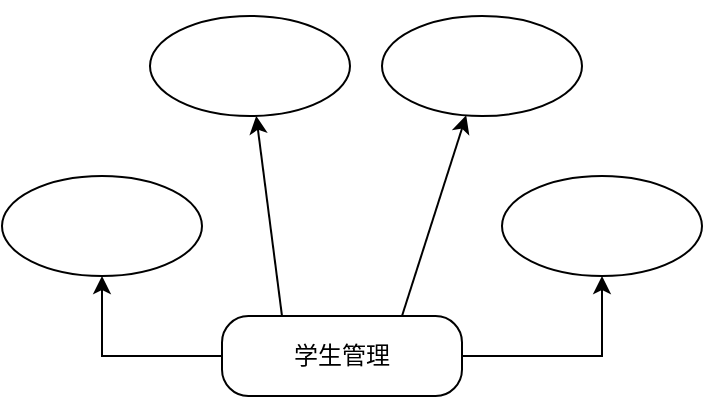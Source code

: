 <mxfile version="19.0.3" type="github">
  <diagram id="K6focOBDKGML7bjrY-jM" name="Page-1">
    <mxGraphModel dx="1422" dy="772" grid="1" gridSize="10" guides="1" tooltips="1" connect="1" arrows="1" fold="1" page="1" pageScale="1" pageWidth="827" pageHeight="1169" math="0" shadow="0">
      <root>
        <mxCell id="0" />
        <mxCell id="1" parent="0" />
        <mxCell id="ILFUPbgvGyqC3orjq5eS-4" value="" style="edgeStyle=orthogonalEdgeStyle;rounded=0;orthogonalLoop=1;jettySize=auto;html=1;" edge="1" parent="1" source="ILFUPbgvGyqC3orjq5eS-2" target="ILFUPbgvGyqC3orjq5eS-3">
          <mxGeometry relative="1" as="geometry" />
        </mxCell>
        <mxCell id="ILFUPbgvGyqC3orjq5eS-9" style="edgeStyle=orthogonalEdgeStyle;rounded=0;orthogonalLoop=1;jettySize=auto;html=1;exitX=1;exitY=0.5;exitDx=0;exitDy=0;entryX=0.5;entryY=1;entryDx=0;entryDy=0;" edge="1" parent="1" source="ILFUPbgvGyqC3orjq5eS-2" target="ILFUPbgvGyqC3orjq5eS-7">
          <mxGeometry relative="1" as="geometry" />
        </mxCell>
        <mxCell id="ILFUPbgvGyqC3orjq5eS-10" style="rounded=0;orthogonalLoop=1;jettySize=auto;html=1;exitX=0.25;exitY=0;exitDx=0;exitDy=0;" edge="1" parent="1" source="ILFUPbgvGyqC3orjq5eS-2" target="ILFUPbgvGyqC3orjq5eS-5">
          <mxGeometry relative="1" as="geometry" />
        </mxCell>
        <mxCell id="ILFUPbgvGyqC3orjq5eS-11" style="rounded=0;orthogonalLoop=1;jettySize=auto;html=1;exitX=0.75;exitY=0;exitDx=0;exitDy=0;" edge="1" parent="1" source="ILFUPbgvGyqC3orjq5eS-2" target="ILFUPbgvGyqC3orjq5eS-6">
          <mxGeometry relative="1" as="geometry" />
        </mxCell>
        <mxCell id="ILFUPbgvGyqC3orjq5eS-2" value="学生管理" style="rounded=1;arcSize=33;whiteSpace=wrap;html=1;align=center;" vertex="1" parent="1">
          <mxGeometry x="450" y="310" width="120" height="40" as="geometry" />
        </mxCell>
        <mxCell id="ILFUPbgvGyqC3orjq5eS-3" value="" style="ellipse;whiteSpace=wrap;html=1;rounded=1;arcSize=33;" vertex="1" parent="1">
          <mxGeometry x="340" y="240" width="100" height="50" as="geometry" />
        </mxCell>
        <mxCell id="ILFUPbgvGyqC3orjq5eS-5" value="" style="ellipse;whiteSpace=wrap;html=1;rounded=1;arcSize=33;" vertex="1" parent="1">
          <mxGeometry x="414" y="160" width="100" height="50" as="geometry" />
        </mxCell>
        <mxCell id="ILFUPbgvGyqC3orjq5eS-6" value="" style="ellipse;whiteSpace=wrap;html=1;rounded=1;arcSize=33;" vertex="1" parent="1">
          <mxGeometry x="530" y="160" width="100" height="50" as="geometry" />
        </mxCell>
        <mxCell id="ILFUPbgvGyqC3orjq5eS-7" value="" style="ellipse;whiteSpace=wrap;html=1;rounded=1;arcSize=33;" vertex="1" parent="1">
          <mxGeometry x="590" y="240" width="100" height="50" as="geometry" />
        </mxCell>
        <mxCell id="ILFUPbgvGyqC3orjq5eS-12" style="edgeStyle=none;rounded=0;orthogonalLoop=1;jettySize=auto;html=1;exitX=0.5;exitY=0;exitDx=0;exitDy=0;" edge="1" parent="1" source="ILFUPbgvGyqC3orjq5eS-5" target="ILFUPbgvGyqC3orjq5eS-5">
          <mxGeometry relative="1" as="geometry" />
        </mxCell>
      </root>
    </mxGraphModel>
  </diagram>
</mxfile>
